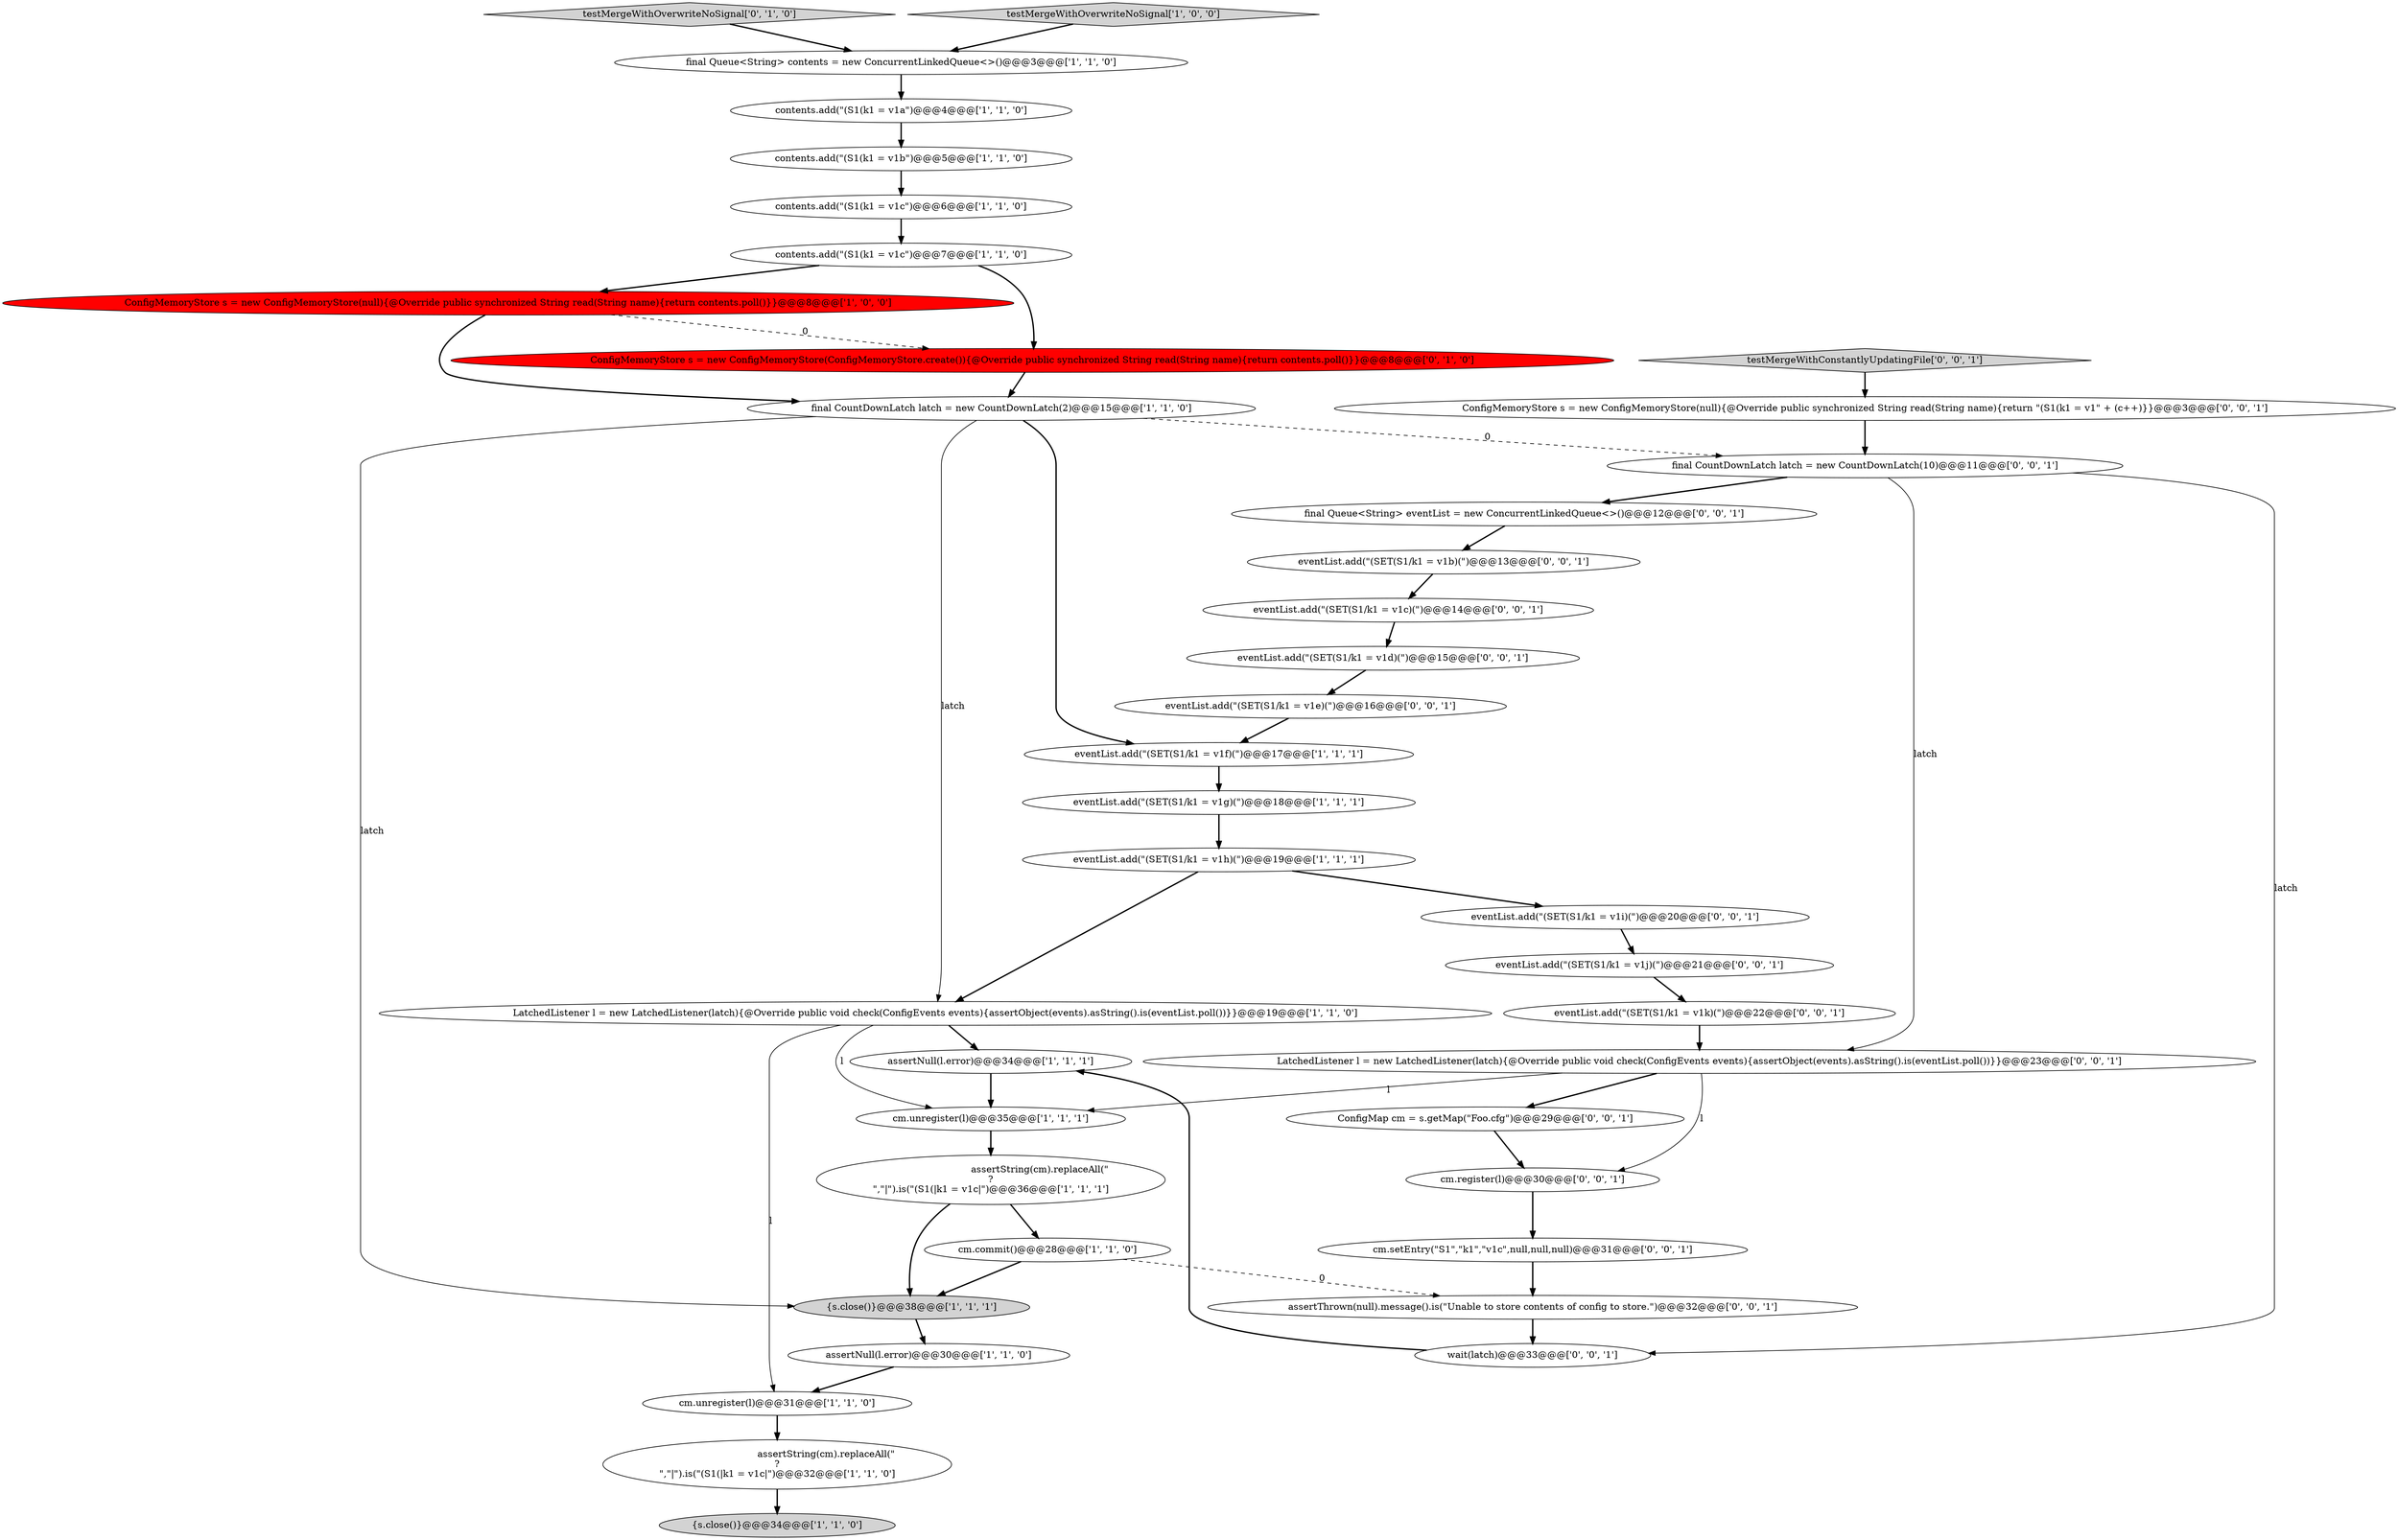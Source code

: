 digraph {
3 [style = filled, label = "eventList.add(\"(SET(S1/k1 = v1f)(\")@@@17@@@['1', '1', '1']", fillcolor = white, shape = ellipse image = "AAA0AAABBB1BBB"];
0 [style = filled, label = "{s.close()}@@@38@@@['1', '1', '1']", fillcolor = lightgray, shape = ellipse image = "AAA0AAABBB1BBB"];
8 [style = filled, label = "eventList.add(\"(SET(S1/k1 = v1h)(\")@@@19@@@['1', '1', '1']", fillcolor = white, shape = ellipse image = "AAA0AAABBB1BBB"];
15 [style = filled, label = "ConfigMemoryStore s = new ConfigMemoryStore(null){@Override public synchronized String read(String name){return contents.poll()}}@@@8@@@['1', '0', '0']", fillcolor = red, shape = ellipse image = "AAA1AAABBB1BBB"];
2 [style = filled, label = "LatchedListener l = new LatchedListener(latch){@Override public void check(ConfigEvents events){assertObject(events).asString().is(eventList.poll())}}@@@19@@@['1', '1', '0']", fillcolor = white, shape = ellipse image = "AAA0AAABBB1BBB"];
33 [style = filled, label = "eventList.add(\"(SET(S1/k1 = v1b)(\")@@@13@@@['0', '0', '1']", fillcolor = white, shape = ellipse image = "AAA0AAABBB3BBB"];
34 [style = filled, label = "testMergeWithConstantlyUpdatingFile['0', '0', '1']", fillcolor = lightgray, shape = diamond image = "AAA0AAABBB3BBB"];
35 [style = filled, label = "eventList.add(\"(SET(S1/k1 = v1k)(\")@@@22@@@['0', '0', '1']", fillcolor = white, shape = ellipse image = "AAA0AAABBB3BBB"];
31 [style = filled, label = "eventList.add(\"(SET(S1/k1 = v1d)(\")@@@15@@@['0', '0', '1']", fillcolor = white, shape = ellipse image = "AAA0AAABBB3BBB"];
22 [style = filled, label = "ConfigMemoryStore s = new ConfigMemoryStore(ConfigMemoryStore.create()){@Override public synchronized String read(String name){return contents.poll()}}@@@8@@@['0', '1', '0']", fillcolor = red, shape = ellipse image = "AAA1AAABBB2BBB"];
10 [style = filled, label = "contents.add(\"(S1(k1 = v1b\")@@@5@@@['1', '1', '0']", fillcolor = white, shape = ellipse image = "AAA0AAABBB1BBB"];
26 [style = filled, label = "eventList.add(\"(SET(S1/k1 = v1e)(\")@@@16@@@['0', '0', '1']", fillcolor = white, shape = ellipse image = "AAA0AAABBB3BBB"];
39 [style = filled, label = "final CountDownLatch latch = new CountDownLatch(10)@@@11@@@['0', '0', '1']", fillcolor = white, shape = ellipse image = "AAA0AAABBB3BBB"];
37 [style = filled, label = "assertThrown(null).message().is(\"Unable to store contents of config to store.\")@@@32@@@['0', '0', '1']", fillcolor = white, shape = ellipse image = "AAA0AAABBB3BBB"];
13 [style = filled, label = "eventList.add(\"(SET(S1/k1 = v1g)(\")@@@18@@@['1', '1', '1']", fillcolor = white, shape = ellipse image = "AAA0AAABBB1BBB"];
12 [style = filled, label = "contents.add(\"(S1(k1 = v1a\")@@@4@@@['1', '1', '0']", fillcolor = white, shape = ellipse image = "AAA0AAABBB1BBB"];
4 [style = filled, label = "assertNull(l.error)@@@34@@@['1', '1', '1']", fillcolor = white, shape = ellipse image = "AAA0AAABBB1BBB"];
6 [style = filled, label = "cm.unregister(l)@@@31@@@['1', '1', '0']", fillcolor = white, shape = ellipse image = "AAA0AAABBB1BBB"];
18 [style = filled, label = "final CountDownLatch latch = new CountDownLatch(2)@@@15@@@['1', '1', '0']", fillcolor = white, shape = ellipse image = "AAA0AAABBB1BBB"];
9 [style = filled, label = "{s.close()}@@@34@@@['1', '1', '0']", fillcolor = lightgray, shape = ellipse image = "AAA0AAABBB1BBB"];
23 [style = filled, label = "eventList.add(\"(SET(S1/k1 = v1c)(\")@@@14@@@['0', '0', '1']", fillcolor = white, shape = ellipse image = "AAA0AAABBB3BBB"];
17 [style = filled, label = "assertString(cm).replaceAll(\"\r?\n\",\"|\").is(\"(S1(|k1 = v1c|\")@@@36@@@['1', '1', '1']", fillcolor = white, shape = ellipse image = "AAA0AAABBB1BBB"];
24 [style = filled, label = "eventList.add(\"(SET(S1/k1 = v1j)(\")@@@21@@@['0', '0', '1']", fillcolor = white, shape = ellipse image = "AAA0AAABBB3BBB"];
29 [style = filled, label = "final Queue<String> eventList = new ConcurrentLinkedQueue<>()@@@12@@@['0', '0', '1']", fillcolor = white, shape = ellipse image = "AAA0AAABBB3BBB"];
11 [style = filled, label = "contents.add(\"(S1(k1 = v1c\")@@@6@@@['1', '1', '0']", fillcolor = white, shape = ellipse image = "AAA0AAABBB1BBB"];
38 [style = filled, label = "cm.register(l)@@@30@@@['0', '0', '1']", fillcolor = white, shape = ellipse image = "AAA0AAABBB3BBB"];
19 [style = filled, label = "cm.commit()@@@28@@@['1', '1', '0']", fillcolor = white, shape = ellipse image = "AAA0AAABBB1BBB"];
5 [style = filled, label = "assertNull(l.error)@@@30@@@['1', '1', '0']", fillcolor = white, shape = ellipse image = "AAA0AAABBB1BBB"];
28 [style = filled, label = "eventList.add(\"(SET(S1/k1 = v1i)(\")@@@20@@@['0', '0', '1']", fillcolor = white, shape = ellipse image = "AAA0AAABBB3BBB"];
14 [style = filled, label = "contents.add(\"(S1(k1 = v1c\")@@@7@@@['1', '1', '0']", fillcolor = white, shape = ellipse image = "AAA0AAABBB1BBB"];
20 [style = filled, label = "final Queue<String> contents = new ConcurrentLinkedQueue<>()@@@3@@@['1', '1', '0']", fillcolor = white, shape = ellipse image = "AAA0AAABBB1BBB"];
36 [style = filled, label = "LatchedListener l = new LatchedListener(latch){@Override public void check(ConfigEvents events){assertObject(events).asString().is(eventList.poll())}}@@@23@@@['0', '0', '1']", fillcolor = white, shape = ellipse image = "AAA0AAABBB3BBB"];
32 [style = filled, label = "ConfigMap cm = s.getMap(\"Foo.cfg\")@@@29@@@['0', '0', '1']", fillcolor = white, shape = ellipse image = "AAA0AAABBB3BBB"];
21 [style = filled, label = "testMergeWithOverwriteNoSignal['0', '1', '0']", fillcolor = lightgray, shape = diamond image = "AAA0AAABBB2BBB"];
25 [style = filled, label = "ConfigMemoryStore s = new ConfigMemoryStore(null){@Override public synchronized String read(String name){return \"(S1(k1 = v1\" + (c++)}}@@@3@@@['0', '0', '1']", fillcolor = white, shape = ellipse image = "AAA0AAABBB3BBB"];
16 [style = filled, label = "cm.unregister(l)@@@35@@@['1', '1', '1']", fillcolor = white, shape = ellipse image = "AAA0AAABBB1BBB"];
30 [style = filled, label = "cm.setEntry(\"S1\",\"k1\",\"v1c\",null,null,null)@@@31@@@['0', '0', '1']", fillcolor = white, shape = ellipse image = "AAA0AAABBB3BBB"];
27 [style = filled, label = "wait(latch)@@@33@@@['0', '0', '1']", fillcolor = white, shape = ellipse image = "AAA0AAABBB3BBB"];
7 [style = filled, label = "assertString(cm).replaceAll(\"\r?\n\",\"|\").is(\"(S1(|k1 = v1c|\")@@@32@@@['1', '1', '0']", fillcolor = white, shape = ellipse image = "AAA0AAABBB1BBB"];
1 [style = filled, label = "testMergeWithOverwriteNoSignal['1', '0', '0']", fillcolor = lightgray, shape = diamond image = "AAA0AAABBB1BBB"];
23->31 [style = bold, label=""];
2->16 [style = solid, label="l"];
2->6 [style = solid, label="l"];
8->28 [style = bold, label=""];
18->3 [style = bold, label=""];
34->25 [style = bold, label=""];
25->39 [style = bold, label=""];
37->27 [style = bold, label=""];
11->14 [style = bold, label=""];
24->35 [style = bold, label=""];
26->3 [style = bold, label=""];
36->38 [style = solid, label="l"];
14->22 [style = bold, label=""];
1->20 [style = bold, label=""];
36->32 [style = bold, label=""];
36->16 [style = solid, label="l"];
16->17 [style = bold, label=""];
30->37 [style = bold, label=""];
2->4 [style = bold, label=""];
15->18 [style = bold, label=""];
17->19 [style = bold, label=""];
15->22 [style = dashed, label="0"];
19->0 [style = bold, label=""];
33->23 [style = bold, label=""];
7->9 [style = bold, label=""];
32->38 [style = bold, label=""];
18->39 [style = dashed, label="0"];
31->26 [style = bold, label=""];
27->4 [style = bold, label=""];
12->10 [style = bold, label=""];
22->18 [style = bold, label=""];
29->33 [style = bold, label=""];
21->20 [style = bold, label=""];
38->30 [style = bold, label=""];
5->6 [style = bold, label=""];
17->0 [style = bold, label=""];
8->2 [style = bold, label=""];
18->2 [style = solid, label="latch"];
18->0 [style = solid, label="latch"];
39->36 [style = solid, label="latch"];
39->27 [style = solid, label="latch"];
20->12 [style = bold, label=""];
3->13 [style = bold, label=""];
28->24 [style = bold, label=""];
14->15 [style = bold, label=""];
35->36 [style = bold, label=""];
13->8 [style = bold, label=""];
6->7 [style = bold, label=""];
39->29 [style = bold, label=""];
19->37 [style = dashed, label="0"];
4->16 [style = bold, label=""];
0->5 [style = bold, label=""];
10->11 [style = bold, label=""];
}
